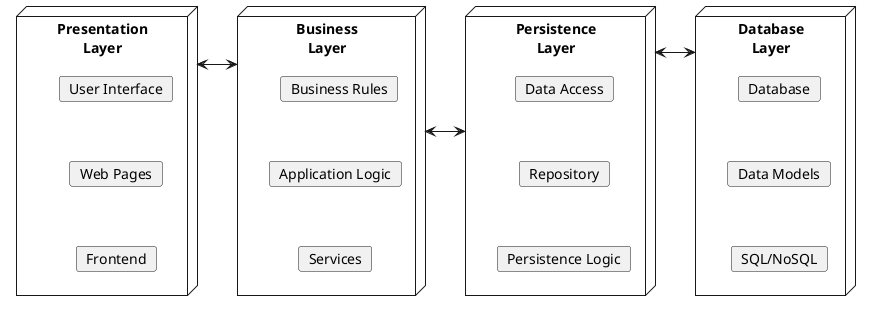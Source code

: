 @startuml
' left to right direction
' skinparam linetype polyline
skinparam linetype ortho

node PresentationLayer as "Presentation\nLayer" {
  card "User Interface" 
  card "Web Pages"
  card "Frontend"
  
  "User Interface" -[hidden]-> "Web Pages"
  "Web Pages" -[hidden]-> "Frontend"
}

node BusinessLayer as "Business\nLayer" {
  card "Business Rules"
  card "Application Logic"
  card "Services"
  
  "Business Rules" -[hidden]-> "Application Logic"
  "Application Logic" -[hidden]-> "Services"
}

node PersistenceLayer as "Persistence\nLayer" {
  card "Data Access"
  card "Repository"
  card "Persistence Logic"
  
  "Data Access" -[hidden]-> "Repository"
  "Repository" -[hidden]-> "Persistence Logic"
}

node DatabaseLayer as "Database\nLayer" {
  card "Database"
  card "Data Models"
  card "SQL/NoSQL"
  
  "Database" -[hidden]-> "Data Models"
  "Data Models" -[hidden]-> "SQL/NoSQL"
}

PresentationLayer <-right-> BusinessLayer
BusinessLayer <-right-> PersistenceLayer
PersistenceLayer <-right-> DatabaseLayer

@enduml
